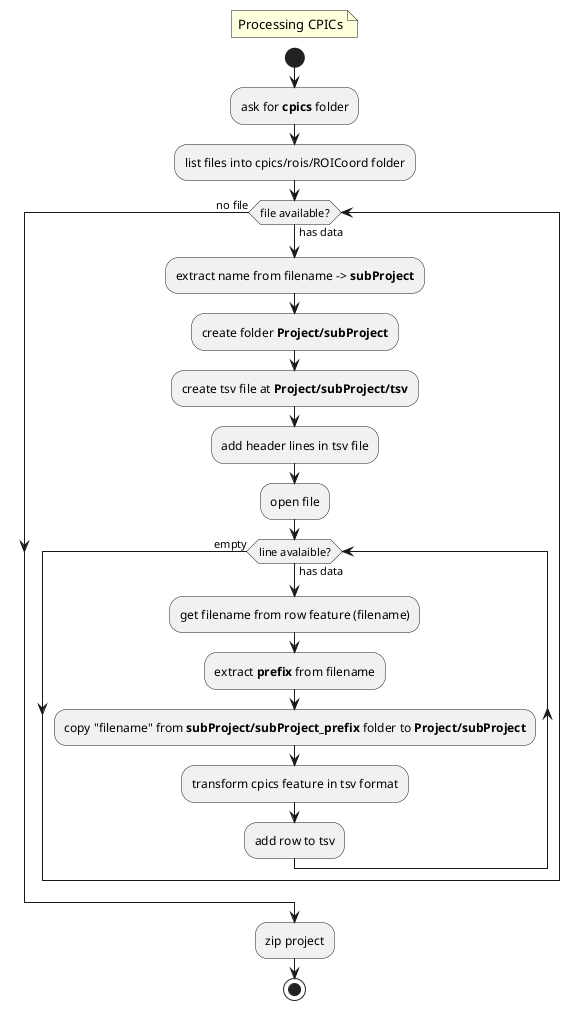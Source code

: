 /'Sebastien Galvagno '/
@startuml

floating note
Processing CPICs
end note

start

:ask for **cpics** folder;
:list files into cpics/rois/ROICoord folder;

while (file available?) is (has data)
:extract name from filename -> **subProject**;
:create folder **Project/subProject**;
:create tsv file at **Project/subProject/tsv**;
:add header lines in tsv file;
:open file;
while (line avalaible?) is (has data)
    :get filename from row feature (filename);
    :extract **prefix** from filename;
    :copy "filename" from **subProject/subProject_prefix** folder to **Project/subProject**; 
    :transform cpics feature in tsv format;
    :add row to tsv;
endwhile (empty)

endwhile (no file)

:zip project;

stop

@enduml
